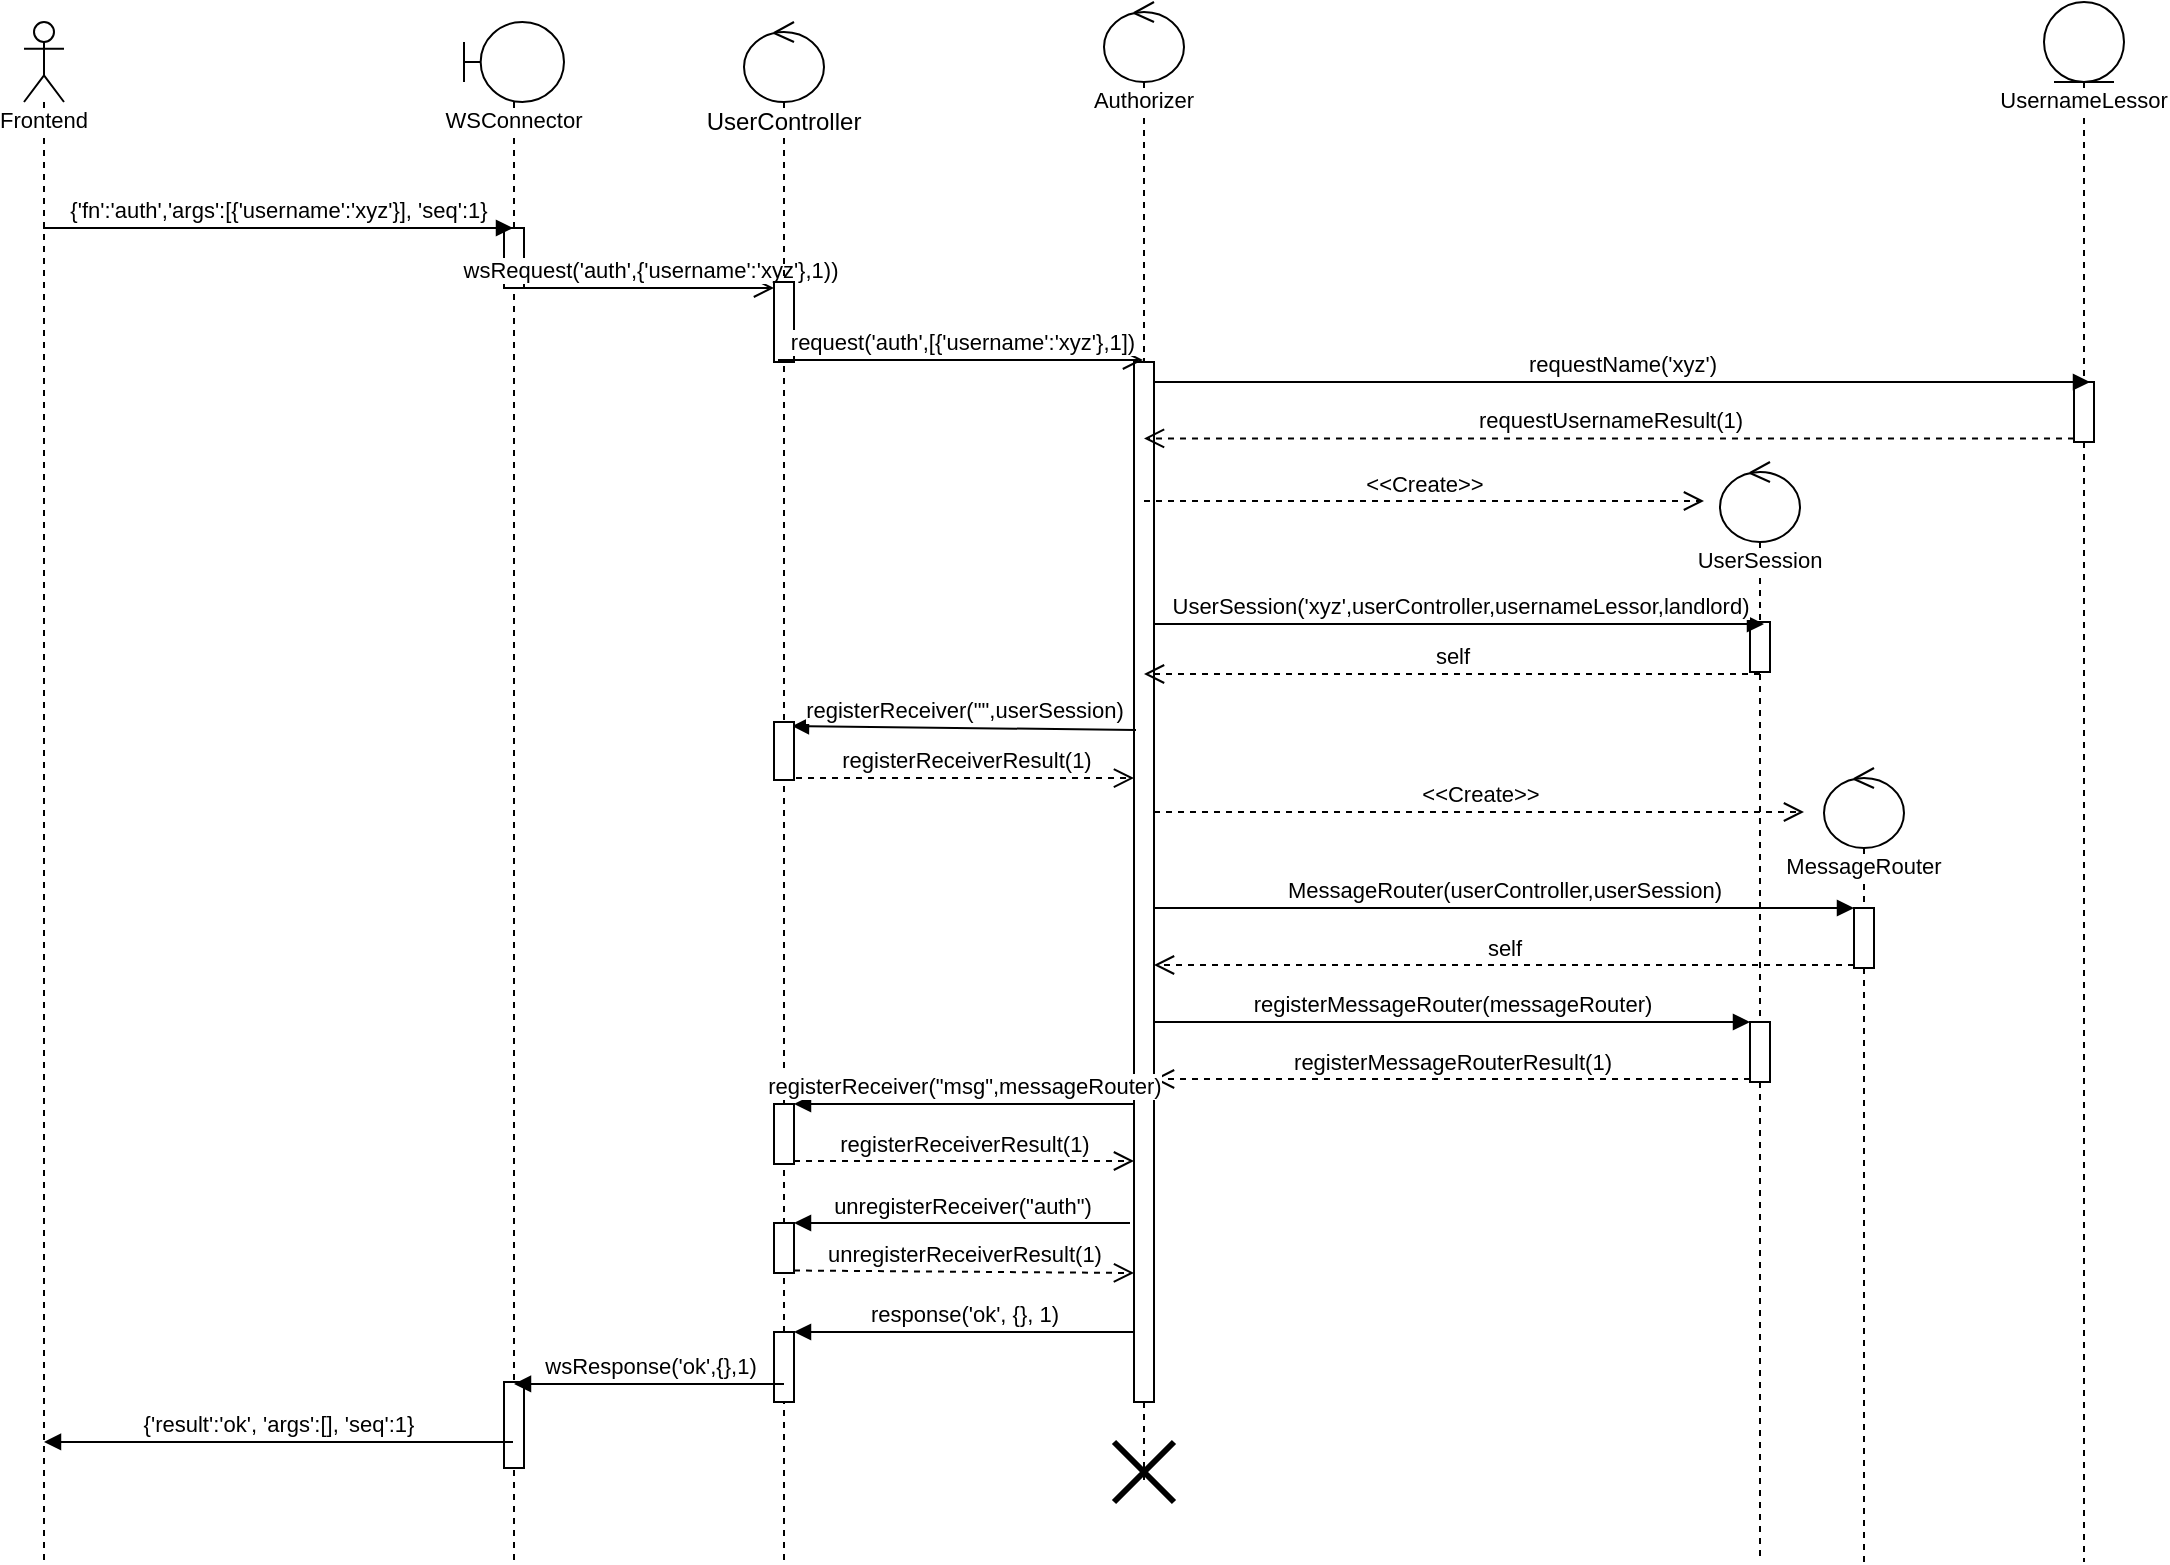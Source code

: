 <mxfile version="10.4.1" type="device"><diagram name="Autoryzacja" id="XhaPDfrBYHihfa4UxaWb"><mxGraphModel dx="824" dy="506" grid="1" gridSize="10" guides="1" tooltips="1" connect="1" arrows="1" fold="1" page="1" pageScale="1" pageWidth="1169" pageHeight="827" background="#ffffff" math="0" shadow="0"><root><mxCell id="m_CT2JEggLJZu6ZRx5KT-0"/><mxCell id="m_CT2JEggLJZu6ZRx5KT-1" parent="m_CT2JEggLJZu6ZRx5KT-0"/><mxCell id="m_CT2JEggLJZu6ZRx5KT-62" value="Authorizer" style="shape=umlLifeline;participant=umlControl;perimeter=lifelinePerimeter;whiteSpace=wrap;html=1;container=1;collapsible=0;recursiveResize=0;verticalAlign=top;spacingTop=36;labelBackgroundColor=#ffffff;outlineConnect=0;fontSize=11;" parent="m_CT2JEggLJZu6ZRx5KT-1" vertex="1"><mxGeometry x="580" y="30" width="40" height="740" as="geometry"/></mxCell><mxCell id="m_CT2JEggLJZu6ZRx5KT-66" value="" style="html=1;points=[];perimeter=orthogonalPerimeter;fontSize=11;" parent="m_CT2JEggLJZu6ZRx5KT-62" vertex="1"><mxGeometry x="15" y="180" width="10" height="520" as="geometry"/></mxCell><mxCell id="m_CT2JEggLJZu6ZRx5KT-26" value="Frontend" style="shape=umlLifeline;participant=umlActor;perimeter=lifelinePerimeter;whiteSpace=wrap;html=1;container=1;collapsible=0;recursiveResize=0;verticalAlign=top;spacingTop=36;labelBackgroundColor=#ffffff;outlineConnect=0;fontSize=11;" parent="m_CT2JEggLJZu6ZRx5KT-1" vertex="1"><mxGeometry x="40" y="40" width="20" height="770" as="geometry"/></mxCell><mxCell id="m_CT2JEggLJZu6ZRx5KT-61" value="WSConnector" style="shape=umlLifeline;participant=umlBoundary;perimeter=lifelinePerimeter;whiteSpace=wrap;html=1;container=1;collapsible=0;recursiveResize=0;verticalAlign=top;spacingTop=36;labelBackgroundColor=#ffffff;outlineConnect=0;fontSize=11;" parent="m_CT2JEggLJZu6ZRx5KT-1" vertex="1"><mxGeometry x="260" y="40" width="50" height="770" as="geometry"/></mxCell><mxCell id="m_CT2JEggLJZu6ZRx5KT-64" value="" style="html=1;points=[];perimeter=orthogonalPerimeter;fontSize=11;" parent="m_CT2JEggLJZu6ZRx5KT-61" vertex="1"><mxGeometry x="20" y="103" width="10" height="30" as="geometry"/></mxCell><mxCell id="EPJFWZXJIQnVE5_rftsP-7" value="" style="html=1;points=[];perimeter=orthogonalPerimeter;fontSize=11;" parent="m_CT2JEggLJZu6ZRx5KT-61" vertex="1"><mxGeometry x="20" y="680" width="10" height="43" as="geometry"/></mxCell><mxCell id="m_CT2JEggLJZu6ZRx5KT-63" value="UsernameLessor" style="shape=umlLifeline;participant=umlEntity;perimeter=lifelinePerimeter;whiteSpace=wrap;html=1;container=1;collapsible=0;recursiveResize=0;verticalAlign=top;spacingTop=36;labelBackgroundColor=#ffffff;outlineConnect=0;fontSize=11;" parent="m_CT2JEggLJZu6ZRx5KT-1" vertex="1"><mxGeometry x="1050" y="30" width="40" height="780" as="geometry"/></mxCell><mxCell id="m_CT2JEggLJZu6ZRx5KT-67" value="" style="html=1;points=[];perimeter=orthogonalPerimeter;fontSize=11;" parent="m_CT2JEggLJZu6ZRx5KT-63" vertex="1"><mxGeometry x="15" y="190" width="10" height="30" as="geometry"/></mxCell><mxCell id="m_CT2JEggLJZu6ZRx5KT-31" value="{'fn':'auth','args':[{'username':'xyz'}], 'seq':1}" style="html=1;verticalAlign=bottom;endArrow=block;strokeWidth=1;fontSize=11;fillColor=#d5e8d4;strokeColor=#000000;endFill=1;" parent="m_CT2JEggLJZu6ZRx5KT-1" edge="1"><mxGeometry relative="1" as="geometry"><mxPoint x="49.5" y="143" as="sourcePoint"/><mxPoint x="284.5" y="143" as="targetPoint"/><Array as="points"><mxPoint x="140" y="143"/></Array></mxGeometry></mxCell><mxCell id="m_CT2JEggLJZu6ZRx5KT-65" value="wsRequest('auth',{'username':'xyz'},1))" style="html=1;verticalAlign=bottom;endArrow=open;endSize=8;strokeColor=#000000;strokeWidth=1;fontSize=11;" parent="m_CT2JEggLJZu6ZRx5KT-1" source="m_CT2JEggLJZu6ZRx5KT-64" target="SeFjvOKNO9YDKLV_G0UY-1" edge="1"><mxGeometry relative="1" as="geometry"><mxPoint x="390" y="263" as="sourcePoint"/><mxPoint x="420" y="173" as="targetPoint"/><Array as="points"><mxPoint x="410" y="173"/></Array></mxGeometry></mxCell><mxCell id="m_CT2JEggLJZu6ZRx5KT-68" value="requestName('xyz')" style="html=1;verticalAlign=bottom;endArrow=block;strokeColor=#000000;strokeWidth=1;fontSize=11;entryX=0.8;entryY=0;entryDx=0;entryDy=0;entryPerimeter=0;" parent="m_CT2JEggLJZu6ZRx5KT-1" source="m_CT2JEggLJZu6ZRx5KT-66" target="m_CT2JEggLJZu6ZRx5KT-67" edge="1"><mxGeometry relative="1" as="geometry"><mxPoint x="610" y="225" as="sourcePoint"/><mxPoint x="634.5" y="224.5" as="targetPoint"/><Array as="points"/></mxGeometry></mxCell><mxCell id="m_CT2JEggLJZu6ZRx5KT-69" value="requestUsernameResult(1)" style="html=1;verticalAlign=bottom;endArrow=open;dashed=1;endSize=8;strokeColor=#000000;strokeWidth=1;fontSize=11;exitX=0;exitY=0.94;exitDx=0;exitDy=0;exitPerimeter=0;" parent="m_CT2JEggLJZu6ZRx5KT-1" source="m_CT2JEggLJZu6ZRx5KT-67" target="m_CT2JEggLJZu6ZRx5KT-62" edge="1"><mxGeometry relative="1" as="geometry"><mxPoint x="520" y="260" as="targetPoint"/><mxPoint x="692" y="262.5" as="sourcePoint"/><Array as="points"/></mxGeometry></mxCell><mxCell id="m_CT2JEggLJZu6ZRx5KT-80" value="UserSession" style="shape=umlLifeline;participant=umlControl;perimeter=lifelinePerimeter;whiteSpace=wrap;html=1;container=1;collapsible=0;recursiveResize=0;verticalAlign=top;spacingTop=36;labelBackgroundColor=#ffffff;outlineConnect=0;fontSize=11;" parent="m_CT2JEggLJZu6ZRx5KT-1" vertex="1"><mxGeometry x="888" y="260" width="40" height="550" as="geometry"/></mxCell><mxCell id="gHumtstTB4SSoyx7fk88-5" value="" style="html=1;points=[];perimeter=orthogonalPerimeter;" parent="m_CT2JEggLJZu6ZRx5KT-80" vertex="1"><mxGeometry x="15" y="80" width="10" height="25" as="geometry"/></mxCell><mxCell id="gHumtstTB4SSoyx7fk88-22" value="" style="html=1;points=[];perimeter=orthogonalPerimeter;" parent="m_CT2JEggLJZu6ZRx5KT-80" vertex="1"><mxGeometry x="15" y="280" width="10" height="30" as="geometry"/></mxCell><mxCell id="m_CT2JEggLJZu6ZRx5KT-81" value="&amp;lt;&amp;lt;Create&amp;gt;&amp;gt;" style="html=1;verticalAlign=bottom;endArrow=open;dashed=1;endSize=8;strokeColor=#000000;strokeWidth=1;fontSize=11;" parent="m_CT2JEggLJZu6ZRx5KT-1" edge="1"><mxGeometry relative="1" as="geometry"><mxPoint x="600" y="279.5" as="sourcePoint"/><mxPoint x="880" y="279.5" as="targetPoint"/></mxGeometry></mxCell><mxCell id="EPJFWZXJIQnVE5_rftsP-1" value="UserSession('xyz',userController,usernameLessor,landlord)" style="html=1;verticalAlign=bottom;endArrow=block;strokeColor=#000000;strokeWidth=1;fontSize=11;entryX=0.7;entryY=0.04;entryDx=0;entryDy=0;entryPerimeter=0;" parent="m_CT2JEggLJZu6ZRx5KT-1" source="m_CT2JEggLJZu6ZRx5KT-66" target="gHumtstTB4SSoyx7fk88-5" edge="1"><mxGeometry relative="1" as="geometry"><mxPoint x="600" y="376" as="sourcePoint"/></mxGeometry></mxCell><mxCell id="EPJFWZXJIQnVE5_rftsP-2" value="self" style="html=1;verticalAlign=bottom;endArrow=open;dashed=1;endSize=8;strokeColor=#000000;strokeWidth=1;fontSize=11;" parent="m_CT2JEggLJZu6ZRx5KT-1" edge="1"><mxGeometry relative="1" as="geometry"><mxPoint x="600" y="366" as="targetPoint"/><mxPoint x="908" y="366" as="sourcePoint"/></mxGeometry></mxCell><mxCell id="EPJFWZXJIQnVE5_rftsP-5" value="registerReceiver(&quot;&quot;,userSession)" style="html=1;verticalAlign=bottom;endArrow=block;strokeColor=#000000;strokeWidth=1;fontSize=11;entryX=1;entryY=0.069;entryDx=0;entryDy=0;entryPerimeter=0;exitX=0.2;exitY=0.391;exitDx=0;exitDy=0;exitPerimeter=0;" parent="m_CT2JEggLJZu6ZRx5KT-1" edge="1"><mxGeometry relative="1" as="geometry"><mxPoint x="596" y="394" as="sourcePoint"/><mxPoint x="424" y="392" as="targetPoint"/></mxGeometry></mxCell><mxCell id="EPJFWZXJIQnVE5_rftsP-6" value="registerReceiverResult(1)" style="html=1;verticalAlign=bottom;endArrow=open;dashed=1;endSize=8;strokeColor=#000000;strokeWidth=1;fontSize=11;exitX=1.1;exitY=0.966;exitDx=0;exitDy=0;exitPerimeter=0;" parent="m_CT2JEggLJZu6ZRx5KT-1" source="EPJFWZXJIQnVE5_rftsP-4" target="m_CT2JEggLJZu6ZRx5KT-66" edge="1"><mxGeometry relative="1" as="geometry"><mxPoint x="580" y="500" as="targetPoint"/><mxPoint x="460" y="470" as="sourcePoint"/></mxGeometry></mxCell><mxCell id="EPJFWZXJIQnVE5_rftsP-11" value="{'result':'ok', 'args':[], 'seq':1}" style="html=1;verticalAlign=bottom;endArrow=block;entryX=0.5;entryY=0.922;strokeColor=#000000;strokeWidth=1;fontSize=11;entryDx=0;entryDy=0;entryPerimeter=0;" parent="m_CT2JEggLJZu6ZRx5KT-1" target="m_CT2JEggLJZu6ZRx5KT-26" edge="1"><mxGeometry relative="1" as="geometry"><mxPoint x="284.5" y="750" as="sourcePoint"/><mxPoint x="55" y="750" as="targetPoint"/></mxGeometry></mxCell><mxCell id="SeFjvOKNO9YDKLV_G0UY-0" value="UserController" style="shape=umlLifeline;participant=umlControl;perimeter=lifelinePerimeter;whiteSpace=wrap;html=1;container=1;collapsible=0;recursiveResize=0;verticalAlign=top;spacingTop=36;labelBackgroundColor=#ffffff;outlineConnect=0;" parent="m_CT2JEggLJZu6ZRx5KT-1" vertex="1"><mxGeometry x="400" y="40" width="40" height="770" as="geometry"/></mxCell><mxCell id="SeFjvOKNO9YDKLV_G0UY-1" value="" style="html=1;points=[];perimeter=orthogonalPerimeter;" parent="SeFjvOKNO9YDKLV_G0UY-0" vertex="1"><mxGeometry x="15" y="130" width="10" height="40" as="geometry"/></mxCell><mxCell id="EPJFWZXJIQnVE5_rftsP-4" value="" style="html=1;points=[];perimeter=orthogonalPerimeter;fontSize=11;" parent="SeFjvOKNO9YDKLV_G0UY-0" vertex="1"><mxGeometry x="15" y="350" width="10" height="29" as="geometry"/></mxCell><mxCell id="gHumtstTB4SSoyx7fk88-30" value="" style="html=1;points=[];perimeter=orthogonalPerimeter;" parent="SeFjvOKNO9YDKLV_G0UY-0" vertex="1"><mxGeometry x="15" y="541" width="10" height="30" as="geometry"/></mxCell><mxCell id="gHumtstTB4SSoyx7fk88-25" value="" style="html=1;points=[];perimeter=orthogonalPerimeter;" parent="SeFjvOKNO9YDKLV_G0UY-0" vertex="1"><mxGeometry x="15" y="600.5" width="10" height="25" as="geometry"/></mxCell><mxCell id="gHumtstTB4SSoyx7fk88-26" value="unregisterReceiver(&quot;auth&quot;)" style="html=1;verticalAlign=bottom;endArrow=block;entryX=1;entryY=0;strokeWidth=1;" parent="SeFjvOKNO9YDKLV_G0UY-0" target="gHumtstTB4SSoyx7fk88-25" edge="1"><mxGeometry relative="1" as="geometry"><mxPoint x="193" y="600.5" as="sourcePoint"/></mxGeometry></mxCell><mxCell id="gHumtstTB4SSoyx7fk88-27" value="unregisterReceiverResult(1)" style="html=1;verticalAlign=bottom;endArrow=open;dashed=1;endSize=8;exitX=1;exitY=0.95;strokeWidth=1;entryX=0.2;entryY=0.921;entryDx=0;entryDy=0;entryPerimeter=0;" parent="SeFjvOKNO9YDKLV_G0UY-0" source="gHumtstTB4SSoyx7fk88-25" edge="1"><mxGeometry relative="1" as="geometry"><mxPoint x="195" y="625.5" as="targetPoint"/></mxGeometry></mxCell><mxCell id="gHumtstTB4SSoyx7fk88-33" value="" style="html=1;points=[];perimeter=orthogonalPerimeter;" parent="SeFjvOKNO9YDKLV_G0UY-0" vertex="1"><mxGeometry x="15" y="655" width="10" height="35" as="geometry"/></mxCell><mxCell id="SeFjvOKNO9YDKLV_G0UY-3" value="request('auth',[{'username':'xyz'},1])" style="html=1;verticalAlign=bottom;endArrow=open;endSize=8;strokeColor=#000000;strokeWidth=1;fontSize=11;" parent="m_CT2JEggLJZu6ZRx5KT-1" target="m_CT2JEggLJZu6ZRx5KT-62" edge="1"><mxGeometry relative="1" as="geometry"><mxPoint x="417" y="209" as="sourcePoint"/><mxPoint x="520" y="213" as="targetPoint"/></mxGeometry></mxCell><mxCell id="gHumtstTB4SSoyx7fk88-1" value="MessageRouter" style="shape=umlLifeline;participant=umlControl;perimeter=lifelinePerimeter;whiteSpace=wrap;html=1;container=1;collapsible=0;recursiveResize=0;verticalAlign=top;spacingTop=36;labelBackgroundColor=#ffffff;outlineConnect=0;fontSize=11;" parent="m_CT2JEggLJZu6ZRx5KT-1" vertex="1"><mxGeometry x="940" y="413" width="40" height="397" as="geometry"/></mxCell><mxCell id="gHumtstTB4SSoyx7fk88-19" value="" style="html=1;points=[];perimeter=orthogonalPerimeter;" parent="gHumtstTB4SSoyx7fk88-1" vertex="1"><mxGeometry x="15" y="70" width="10" height="30" as="geometry"/></mxCell><mxCell id="gHumtstTB4SSoyx7fk88-9" value="&amp;lt;&amp;lt;Create&amp;gt;&amp;gt;" style="html=1;verticalAlign=bottom;endArrow=open;dashed=1;endSize=8;strokeColor=#000000;strokeWidth=1;fontSize=11;" parent="m_CT2JEggLJZu6ZRx5KT-1" source="m_CT2JEggLJZu6ZRx5KT-66" edge="1"><mxGeometry relative="1" as="geometry"><mxPoint x="930" y="435" as="targetPoint"/><mxPoint x="910" y="513" as="sourcePoint"/></mxGeometry></mxCell><mxCell id="EPJFWZXJIQnVE5_rftsP-14" value="" style="shape=umlDestroy;whiteSpace=wrap;html=1;strokeWidth=3;fontSize=11;" parent="m_CT2JEggLJZu6ZRx5KT-1" vertex="1"><mxGeometry x="585" y="750" width="30" height="30" as="geometry"/></mxCell><mxCell id="gHumtstTB4SSoyx7fk88-20" value="MessageRouter(userController,userSession)" style="html=1;verticalAlign=bottom;endArrow=block;entryX=0;entryY=0;strokeWidth=1;" parent="m_CT2JEggLJZu6ZRx5KT-1" source="m_CT2JEggLJZu6ZRx5KT-66" target="gHumtstTB4SSoyx7fk88-19" edge="1"><mxGeometry relative="1" as="geometry"><mxPoint x="885" y="503" as="sourcePoint"/></mxGeometry></mxCell><mxCell id="gHumtstTB4SSoyx7fk88-21" value="self" style="html=1;verticalAlign=bottom;endArrow=open;dashed=1;endSize=8;exitX=0;exitY=0.95;strokeWidth=1;" parent="m_CT2JEggLJZu6ZRx5KT-1" source="gHumtstTB4SSoyx7fk88-19" target="m_CT2JEggLJZu6ZRx5KT-66" edge="1"><mxGeometry relative="1" as="geometry"><mxPoint x="885" y="579" as="targetPoint"/></mxGeometry></mxCell><mxCell id="gHumtstTB4SSoyx7fk88-23" value="registerMessageRouter(messageRouter)" style="html=1;verticalAlign=bottom;endArrow=block;entryX=0;entryY=0;strokeWidth=1;" parent="m_CT2JEggLJZu6ZRx5KT-1" source="m_CT2JEggLJZu6ZRx5KT-66" target="gHumtstTB4SSoyx7fk88-22" edge="1"><mxGeometry relative="1" as="geometry"><mxPoint x="833" y="540" as="sourcePoint"/></mxGeometry></mxCell><mxCell id="gHumtstTB4SSoyx7fk88-24" value="registerMessageRouterResult(1)" style="html=1;verticalAlign=bottom;endArrow=open;dashed=1;endSize=8;exitX=0;exitY=0.95;strokeWidth=1;" parent="m_CT2JEggLJZu6ZRx5KT-1" source="gHumtstTB4SSoyx7fk88-22" target="m_CT2JEggLJZu6ZRx5KT-66" edge="1"><mxGeometry relative="1" as="geometry"><mxPoint x="760" y="590" as="targetPoint"/></mxGeometry></mxCell><mxCell id="gHumtstTB4SSoyx7fk88-31" value="registerReceiver(&quot;msg&quot;,messageRouter)" style="html=1;verticalAlign=bottom;endArrow=block;entryX=1;entryY=0;strokeWidth=1;" parent="m_CT2JEggLJZu6ZRx5KT-1" source="m_CT2JEggLJZu6ZRx5KT-66" target="gHumtstTB4SSoyx7fk88-30" edge="1"><mxGeometry relative="1" as="geometry"><mxPoint x="485" y="600" as="sourcePoint"/></mxGeometry></mxCell><mxCell id="gHumtstTB4SSoyx7fk88-32" value="registerReceiverResult(1)" style="html=1;verticalAlign=bottom;endArrow=open;dashed=1;endSize=8;exitX=1;exitY=0.95;strokeWidth=1;" parent="m_CT2JEggLJZu6ZRx5KT-1" source="gHumtstTB4SSoyx7fk88-30" target="m_CT2JEggLJZu6ZRx5KT-66" edge="1"><mxGeometry relative="1" as="geometry"><mxPoint x="485" y="657" as="targetPoint"/></mxGeometry></mxCell><mxCell id="gHumtstTB4SSoyx7fk88-34" value="response('ok', {}, 1)" style="html=1;verticalAlign=bottom;endArrow=block;entryX=1;entryY=0;strokeWidth=1;" parent="m_CT2JEggLJZu6ZRx5KT-1" source="m_CT2JEggLJZu6ZRx5KT-66" target="gHumtstTB4SSoyx7fk88-33" edge="1"><mxGeometry relative="1" as="geometry"><mxPoint x="485" y="695" as="sourcePoint"/></mxGeometry></mxCell><mxCell id="gHumtstTB4SSoyx7fk88-37" value="wsResponse('ok',{},1)" style="html=1;verticalAlign=bottom;endArrow=block;strokeWidth=1;entryX=0.5;entryY=0.023;entryDx=0;entryDy=0;entryPerimeter=0;" parent="m_CT2JEggLJZu6ZRx5KT-1" target="EPJFWZXJIQnVE5_rftsP-7" edge="1"><mxGeometry relative="1" as="geometry"><mxPoint x="420" y="721" as="sourcePoint"/><mxPoint x="330" y="743" as="targetPoint"/></mxGeometry></mxCell></root></mxGraphModel></diagram><diagram name="Połączenie" id="XgUgkoo6gx-us2iZUQ5-"><mxGraphModel dx="824" dy="506" grid="1" gridSize="10" guides="1" tooltips="1" connect="1" arrows="1" fold="1" page="1" pageScale="1" pageWidth="827" pageHeight="1169" background="#ffffff" math="0" shadow="0"><root><mxCell id="vGlzt7Qtu5x4oSpB_ra5-0"/><mxCell id="vGlzt7Qtu5x4oSpB_ra5-1" parent="vGlzt7Qtu5x4oSpB_ra5-0"/><mxCell id="Hwu4ZRaJGivW3uIdD9p7-1" value="WSListener" style="shape=umlLifeline;participant=umlBoundary;perimeter=lifelinePerimeter;whiteSpace=wrap;html=1;container=1;collapsible=0;recursiveResize=0;verticalAlign=top;spacingTop=36;labelBackgroundColor=#ffffff;outlineConnect=0;fontSize=11;" parent="vGlzt7Qtu5x4oSpB_ra5-1" vertex="1"><mxGeometry x="130" width="50" height="670" as="geometry"/></mxCell><mxCell id="vGlzt7Qtu5x4oSpB_ra5-27" value="" style="html=1;points=[];perimeter=orthogonalPerimeter;fontSize=11;" parent="Hwu4ZRaJGivW3uIdD9p7-1" vertex="1"><mxGeometry x="20" y="80" width="10" height="50" as="geometry"/></mxCell><mxCell id="vGlzt7Qtu5x4oSpB_ra5-26" value="Frontend" style="shape=umlLifeline;participant=umlActor;perimeter=lifelinePerimeter;whiteSpace=wrap;html=1;container=1;collapsible=0;recursiveResize=0;verticalAlign=top;spacingTop=36;labelBackgroundColor=#ffffff;outlineConnect=0;fontSize=11;" parent="vGlzt7Qtu5x4oSpB_ra5-1" vertex="1"><mxGeometry x="40" width="20" height="670" as="geometry"/></mxCell><mxCell id="vGlzt7Qtu5x4oSpB_ra5-30" value="&amp;lt;&amp;lt;Callback&amp;gt;&amp;gt;&lt;br&gt;HTTP 101" style="html=1;verticalAlign=bottom;endArrow=blockThin;endSize=8;strokeWidth=1;fontSize=11;fillColor=#dae8fc;strokeColor=#0E1319;endFill=1;" parent="vGlzt7Qtu5x4oSpB_ra5-1" edge="1"><mxGeometry relative="1" as="geometry"><mxPoint x="400" y="571" as="sourcePoint"/><mxPoint x="49.5" y="571" as="targetPoint"/><Array as="points"><mxPoint x="160" y="571"/></Array></mxGeometry></mxCell><mxCell id="Hwu4ZRaJGivW3uIdD9p7-2" value="WSInitializer" style="shape=umlLifeline;participant=umlControl;perimeter=lifelinePerimeter;whiteSpace=wrap;html=1;container=1;collapsible=0;recursiveResize=0;verticalAlign=top;spacingTop=36;labelBackgroundColor=#ffffff;outlineConnect=0;fontSize=11;" parent="vGlzt7Qtu5x4oSpB_ra5-1" vertex="1"><mxGeometry x="385" y="60" width="40" height="560" as="geometry"/></mxCell><mxCell id="Hwu4ZRaJGivW3uIdD9p7-7" value="" style="html=1;points=[];perimeter=orthogonalPerimeter;fontSize=11;" parent="Hwu4ZRaJGivW3uIdD9p7-2" vertex="1"><mxGeometry x="15" y="70" width="10" height="460" as="geometry"/></mxCell><mxCell id="Hwu4ZRaJGivW3uIdD9p7-36" value="" style="html=1;points=[];perimeter=orthogonalPerimeter;fontSize=11;" parent="Hwu4ZRaJGivW3uIdD9p7-2" vertex="1"><mxGeometry x="20" y="480" width="10" height="20" as="geometry"/></mxCell><mxCell id="Hwu4ZRaJGivW3uIdD9p7-37" value="sendProtocolUpgradeResponse()" style="edgeStyle=orthogonalEdgeStyle;html=1;align=left;spacingLeft=2;endArrow=block;rounded=0;entryX=1;entryY=0;strokeWidth=1;fontSize=11;" parent="Hwu4ZRaJGivW3uIdD9p7-2" target="Hwu4ZRaJGivW3uIdD9p7-36" edge="1"><mxGeometry relative="1" as="geometry"><mxPoint x="20" y="460" as="sourcePoint"/><Array as="points"><mxPoint x="45" y="460"/></Array></mxGeometry></mxCell><mxCell id="Hwu4ZRaJGivW3uIdD9p7-35" value="" style="shape=umlDestroy;whiteSpace=wrap;html=1;strokeWidth=3;fontSize=11;" parent="Hwu4ZRaJGivW3uIdD9p7-2" vertex="1"><mxGeometry x="5" y="545" width="30" height="30" as="geometry"/></mxCell><mxCell id="Hwu4ZRaJGivW3uIdD9p7-3" value="HTTP 100" style="html=1;verticalAlign=bottom;endArrow=block;strokeWidth=1;fontSize=11;entryX=0.8;entryY=0;entryDx=0;entryDy=0;entryPerimeter=0;" parent="vGlzt7Qtu5x4oSpB_ra5-1" source="vGlzt7Qtu5x4oSpB_ra5-26" target="vGlzt7Qtu5x4oSpB_ra5-27" edge="1"><mxGeometry width="80" relative="1" as="geometry"><mxPoint x="60" y="150" as="sourcePoint"/><mxPoint x="150" y="120" as="targetPoint"/></mxGeometry></mxCell><mxCell id="Hwu4ZRaJGivW3uIdD9p7-5" value="WSInitializer(wsSocket, usernameLessor, landlord)" style="html=1;verticalAlign=bottom;endArrow=open;endSize=8;strokeWidth=1;fontSize=11;entryX=0.7;entryY=0.002;entryDx=0;entryDy=0;entryPerimeter=0;" parent="vGlzt7Qtu5x4oSpB_ra5-1" source="vGlzt7Qtu5x4oSpB_ra5-27" target="Hwu4ZRaJGivW3uIdD9p7-7" edge="1"><mxGeometry relative="1" as="geometry"><mxPoint x="160" y="210" as="sourcePoint"/><mxPoint x="320" y="140" as="targetPoint"/><Array as="points"><mxPoint x="260" y="131"/></Array></mxGeometry></mxCell><mxCell id="Hwu4ZRaJGivW3uIdD9p7-10" value="WSConnector" style="shape=umlLifeline;participant=umlBoundary;perimeter=lifelinePerimeter;whiteSpace=wrap;html=1;container=1;collapsible=0;recursiveResize=0;verticalAlign=top;spacingTop=36;labelBackgroundColor=#ffffff;outlineConnect=0;fontSize=11;" parent="vGlzt7Qtu5x4oSpB_ra5-1" vertex="1"><mxGeometry x="725" y="290" width="50" height="380" as="geometry"/></mxCell><mxCell id="Hwu4ZRaJGivW3uIdD9p7-23" value="" style="html=1;points=[];perimeter=orthogonalPerimeter;fontSize=11;" parent="Hwu4ZRaJGivW3uIdD9p7-10" vertex="1"><mxGeometry x="20" y="73" width="10" height="30" as="geometry"/></mxCell><mxCell id="Hwu4ZRaJGivW3uIdD9p7-12" value="&amp;lt;&amp;lt;Create&amp;gt;&amp;gt;" style="html=1;verticalAlign=bottom;endArrow=open;dashed=1;endSize=8;strokeWidth=1;fontSize=11;entryX=0.013;entryY=0.047;entryDx=0;entryDy=0;entryPerimeter=0;" parent="vGlzt7Qtu5x4oSpB_ra5-1" source="vGlzt7Qtu5x4oSpB_ra5-27" target="Hwu4ZRaJGivW3uIdD9p7-2" edge="1"><mxGeometry relative="1" as="geometry"><mxPoint x="450" y="80" as="sourcePoint"/><mxPoint x="240" y="140" as="targetPoint"/><Array as="points"/></mxGeometry></mxCell><mxCell id="Hwu4ZRaJGivW3uIdD9p7-13" value="&amp;lt;&amp;lt;Create&amp;gt;&amp;gt;" style="html=1;verticalAlign=bottom;endArrow=open;dashed=1;endSize=8;strokeWidth=1;fontSize=11;" parent="vGlzt7Qtu5x4oSpB_ra5-1" edge="1"><mxGeometry relative="1" as="geometry"><mxPoint x="410" y="233" as="sourcePoint"/><mxPoint x="670" y="233" as="targetPoint"/><Array as="points"/></mxGeometry></mxCell><mxCell id="Hwu4ZRaJGivW3uIdD9p7-16" value="&amp;lt;&amp;lt;Create&amp;gt;&amp;gt;" style="html=1;verticalAlign=bottom;endArrow=open;dashed=1;endSize=8;strokeWidth=1;fontSize=11;exitX=0.1;exitY=0.34;exitDx=0;exitDy=0;exitPerimeter=0;" parent="vGlzt7Qtu5x4oSpB_ra5-1" edge="1"><mxGeometry relative="1" as="geometry"><mxPoint x="401" y="322" as="sourcePoint"/><mxPoint x="720" y="322" as="targetPoint"/><Array as="points"><mxPoint x="440" y="322"/></Array></mxGeometry></mxCell><mxCell id="Hwu4ZRaJGivW3uIdD9p7-19" value="self" style="html=1;verticalAlign=bottom;endArrow=open;dashed=1;endSize=8;exitX=0;exitY=0.95;strokeWidth=1;fontSize=11;" parent="vGlzt7Qtu5x4oSpB_ra5-1" source="Hwu4ZRaJGivW3uIdD9p7-17" edge="1"><mxGeometry relative="1" as="geometry"><mxPoint x="404.5" y="292" as="targetPoint"/></mxGeometry></mxCell><mxCell id="Hwu4ZRaJGivW3uIdD9p7-18" value="Authorizer(userController, usernameLessor, landlord)" style="html=1;verticalAlign=bottom;endArrow=block;entryX=0;entryY=0;strokeWidth=1;fontSize=11;exitX=1;exitY=0.25;exitDx=0;exitDy=0;exitPerimeter=0;" parent="vGlzt7Qtu5x4oSpB_ra5-1" target="Hwu4ZRaJGivW3uIdD9p7-17" edge="1"><mxGeometry relative="1" as="geometry"><mxPoint x="410" y="268" as="sourcePoint"/></mxGeometry></mxCell><mxCell id="Hwu4ZRaJGivW3uIdD9p7-24" value="WSConnector(userController, wsSocket)" style="html=1;verticalAlign=bottom;endArrow=block;entryX=0;entryY=0;strokeWidth=1;fontSize=11;" parent="vGlzt7Qtu5x4oSpB_ra5-1" target="Hwu4ZRaJGivW3uIdD9p7-23" edge="1"><mxGeometry relative="1" as="geometry"><mxPoint x="404.5" y="363" as="sourcePoint"/></mxGeometry></mxCell><mxCell id="Hwu4ZRaJGivW3uIdD9p7-25" value="self" style="html=1;verticalAlign=bottom;endArrow=open;dashed=1;endSize=8;exitX=0;exitY=0.95;strokeWidth=1;fontSize=11;" parent="vGlzt7Qtu5x4oSpB_ra5-1" source="Hwu4ZRaJGivW3uIdD9p7-23" edge="1"><mxGeometry relative="1" as="geometry"><mxPoint x="404.5" y="392" as="targetPoint"/></mxGeometry></mxCell><mxCell id="Hwu4ZRaJGivW3uIdD9p7-31" value="registerConnectorResult(1)" style="html=1;verticalAlign=bottom;endArrow=open;dashed=1;endSize=8;exitX=0;exitY=0.95;strokeWidth=1;fontSize=11;" parent="vGlzt7Qtu5x4oSpB_ra5-1" source="Hwu4ZRaJGivW3uIdD9p7-29" edge="1"><mxGeometry relative="1" as="geometry"><mxPoint x="405" y="449" as="targetPoint"/></mxGeometry></mxCell><mxCell id="XFTAt_RmF_A-T5OAtb4v-0" value="UserController" style="shape=umlLifeline;participant=umlControl;perimeter=lifelinePerimeter;whiteSpace=wrap;html=1;container=1;collapsible=0;recursiveResize=0;verticalAlign=top;spacingTop=36;labelBackgroundColor=#ffffff;outlineConnect=0;" parent="vGlzt7Qtu5x4oSpB_ra5-1" vertex="1"><mxGeometry x="775" y="120" width="40" height="550" as="geometry"/></mxCell><mxCell id="Hwu4ZRaJGivW3uIdD9p7-29" value="" style="html=1;points=[];perimeter=orthogonalPerimeter;fontSize=11;" parent="XFTAt_RmF_A-T5OAtb4v-0" vertex="1"><mxGeometry x="15" y="300" width="10" height="30" as="geometry"/></mxCell><mxCell id="ycuBN66hywlse4fXkGvT-4" value="" style="html=1;points=[];perimeter=orthogonalPerimeter;" parent="XFTAt_RmF_A-T5OAtb4v-0" vertex="1"><mxGeometry x="15" y="60" width="10" height="20" as="geometry"/></mxCell><mxCell id="ycuBN66hywlse4fXkGvT-9" value="" style="html=1;points=[];perimeter=orthogonalPerimeter;fontSize=11;" parent="XFTAt_RmF_A-T5OAtb4v-0" vertex="1"><mxGeometry x="15" y="355" width="10" height="30" as="geometry"/></mxCell><mxCell id="XFTAt_RmF_A-T5OAtb4v-1" value="&amp;lt;&amp;lt;Create&amp;gt;&amp;gt;" style="html=1;verticalAlign=bottom;endArrow=open;dashed=1;endSize=8;strokeWidth=1;" parent="vGlzt7Qtu5x4oSpB_ra5-1" edge="1"><mxGeometry relative="1" as="geometry"><mxPoint x="410" y="150" as="sourcePoint"/><mxPoint x="760" y="150" as="targetPoint"/><Array as="points"><mxPoint x="465" y="150"/></Array></mxGeometry></mxCell><mxCell id="Hwu4ZRaJGivW3uIdD9p7-11" value="Authorizer" style="shape=umlLifeline;participant=umlControl;perimeter=lifelinePerimeter;whiteSpace=wrap;html=1;container=1;collapsible=0;recursiveResize=0;verticalAlign=top;spacingTop=36;labelBackgroundColor=#ffffff;outlineConnect=0;fontSize=11;" parent="vGlzt7Qtu5x4oSpB_ra5-1" vertex="1"><mxGeometry x="665" y="203" width="40" height="467" as="geometry"/></mxCell><mxCell id="Hwu4ZRaJGivW3uIdD9p7-17" value="" style="html=1;points=[];perimeter=orthogonalPerimeter;fontSize=11;" parent="Hwu4ZRaJGivW3uIdD9p7-11" vertex="1"><mxGeometry x="15" y="65" width="10" height="25" as="geometry"/></mxCell><mxCell id="ycuBN66hywlse4fXkGvT-5" value="UserController()" style="html=1;verticalAlign=bottom;endArrow=block;entryX=0;entryY=0;strokeWidth=1;" parent="vGlzt7Qtu5x4oSpB_ra5-1" source="Hwu4ZRaJGivW3uIdD9p7-7" target="ycuBN66hywlse4fXkGvT-4" edge="1"><mxGeometry relative="1" as="geometry"><mxPoint x="720" y="188" as="sourcePoint"/></mxGeometry></mxCell><mxCell id="ycuBN66hywlse4fXkGvT-6" value="self" style="html=1;verticalAlign=bottom;endArrow=open;dashed=1;endSize=8;exitX=0;exitY=0.95;strokeWidth=1;" parent="vGlzt7Qtu5x4oSpB_ra5-1" source="ycuBN66hywlse4fXkGvT-4" target="Hwu4ZRaJGivW3uIdD9p7-7" edge="1"><mxGeometry relative="1" as="geometry"><mxPoint x="720" y="264" as="targetPoint"/></mxGeometry></mxCell><mxCell id="ycuBN66hywlse4fXkGvT-7" value="registerConnector(wsConnector)" style="html=1;verticalAlign=bottom;endArrow=block;strokeWidth=1;entryX=0.7;entryY=0.067;entryDx=0;entryDy=0;entryPerimeter=0;" parent="vGlzt7Qtu5x4oSpB_ra5-1" target="Hwu4ZRaJGivW3uIdD9p7-29" edge="1"><mxGeometry width="80" relative="1" as="geometry"><mxPoint x="405" y="422" as="sourcePoint"/><mxPoint x="490" y="410" as="targetPoint"/></mxGeometry></mxCell><mxCell id="ycuBN66hywlse4fXkGvT-8" value="registerReceiverResult(1)" style="html=1;verticalAlign=bottom;endArrow=open;dashed=1;endSize=8;exitX=0;exitY=0.95;strokeWidth=1;fontSize=11;" parent="vGlzt7Qtu5x4oSpB_ra5-1" source="ycuBN66hywlse4fXkGvT-9" edge="1"><mxGeometry relative="1" as="geometry"><mxPoint x="405" y="504" as="targetPoint"/></mxGeometry></mxCell><mxCell id="ycuBN66hywlse4fXkGvT-10" value="registerReceiver(&quot;auth&quot;,authorizer)" style="html=1;verticalAlign=bottom;endArrow=block;strokeWidth=1;entryX=0.7;entryY=0.067;entryDx=0;entryDy=0;entryPerimeter=0;" parent="vGlzt7Qtu5x4oSpB_ra5-1" target="ycuBN66hywlse4fXkGvT-9" edge="1"><mxGeometry width="80" relative="1" as="geometry"><mxPoint x="405" y="477" as="sourcePoint"/><mxPoint x="490" y="465" as="targetPoint"/></mxGeometry></mxCell></root></mxGraphModel></diagram><diagram name="Podpięcie do pokoju" id="LgwLk__t4W-Sw9XCDMkn"><mxGraphModel dx="824" dy="506" grid="1" gridSize="10" guides="1" tooltips="1" connect="1" arrows="1" fold="1" page="1" pageScale="1" pageWidth="1169" pageHeight="827" background="#ffffff" math="0" shadow="0"><root><mxCell id="OsmUJIJ0K0NW6UZ_jwEO-0"/><mxCell id="OsmUJIJ0K0NW6UZ_jwEO-1" parent="OsmUJIJ0K0NW6UZ_jwEO-0"/><mxCell id="OsmUJIJ0K0NW6UZ_jwEO-4" value="Frontend" style="shape=umlLifeline;participant=umlActor;perimeter=lifelinePerimeter;whiteSpace=wrap;html=1;container=1;collapsible=0;recursiveResize=0;verticalAlign=top;spacingTop=36;labelBackgroundColor=#ffffff;outlineConnect=0;fontSize=11;" parent="OsmUJIJ0K0NW6UZ_jwEO-1" vertex="1"><mxGeometry x="40" y="40" width="20" height="640" as="geometry"/></mxCell><mxCell id="uCmvLzCFsZlVseH-MmZM-12" value="{'fn':'bind_to_room','args':{'room':'b'},'seq':3}" style="html=1;verticalAlign=bottom;endArrow=open;strokeWidth=1;endFill=0;" parent="OsmUJIJ0K0NW6UZ_jwEO-4" target="OsmUJIJ0K0NW6UZ_jwEO-5" edge="1"><mxGeometry width="80" relative="1" as="geometry"><mxPoint x="10" y="300" as="sourcePoint"/><mxPoint x="90" y="300" as="targetPoint"/></mxGeometry></mxCell><mxCell id="OsmUJIJ0K0NW6UZ_jwEO-5" value="WSConnector" style="shape=umlLifeline;participant=umlBoundary;perimeter=lifelinePerimeter;whiteSpace=wrap;html=1;container=1;collapsible=0;recursiveResize=0;verticalAlign=top;spacingTop=36;labelBackgroundColor=#ffffff;outlineConnect=0;fontSize=11;" parent="OsmUJIJ0K0NW6UZ_jwEO-1" vertex="1"><mxGeometry x="260" y="40" width="50" height="640" as="geometry"/></mxCell><mxCell id="OsmUJIJ0K0NW6UZ_jwEO-6" value="" style="html=1;points=[];perimeter=orthogonalPerimeter;fontSize=11;" parent="OsmUJIJ0K0NW6UZ_jwEO-5" vertex="1"><mxGeometry x="20" y="103" width="10" height="30" as="geometry"/></mxCell><mxCell id="uCmvLzCFsZlVseH-MmZM-7" value="" style="html=1;points=[];perimeter=orthogonalPerimeter;" parent="OsmUJIJ0K0NW6UZ_jwEO-5" vertex="1"><mxGeometry x="20" y="221" width="10" height="29" as="geometry"/></mxCell><mxCell id="uCmvLzCFsZlVseH-MmZM-16" value="" style="html=1;points=[];perimeter=orthogonalPerimeter;" parent="OsmUJIJ0K0NW6UZ_jwEO-5" vertex="1"><mxGeometry x="20" y="300" width="10" height="30" as="geometry"/></mxCell><mxCell id="uCmvLzCFsZlVseH-MmZM-40" value="" style="html=1;points=[];perimeter=orthogonalPerimeter;" parent="OsmUJIJ0K0NW6UZ_jwEO-5" vertex="1"><mxGeometry x="20" y="570" width="10" height="30" as="geometry"/></mxCell><mxCell id="OsmUJIJ0K0NW6UZ_jwEO-8" value="Landlord" style="shape=umlLifeline;participant=umlEntity;perimeter=lifelinePerimeter;whiteSpace=wrap;html=1;container=1;collapsible=0;recursiveResize=0;verticalAlign=top;spacingTop=36;labelBackgroundColor=#ffffff;outlineConnect=0;fontSize=11;" parent="OsmUJIJ0K0NW6UZ_jwEO-1" vertex="1"><mxGeometry x="880" y="40" width="40" height="640" as="geometry"/></mxCell><mxCell id="uCmvLzCFsZlVseH-MmZM-3" value="" style="html=1;points=[];perimeter=orthogonalPerimeter;" parent="OsmUJIJ0K0NW6UZ_jwEO-8" vertex="1"><mxGeometry x="15" y="161" width="10" height="25" as="geometry"/></mxCell><mxCell id="uCmvLzCFsZlVseH-MmZM-23" value="" style="html=1;points=[];perimeter=orthogonalPerimeter;" parent="OsmUJIJ0K0NW6UZ_jwEO-8" vertex="1"><mxGeometry x="15" y="370" width="10" height="70" as="geometry"/></mxCell><mxCell id="OsmUJIJ0K0NW6UZ_jwEO-10" value="{'fn':'get_room_list','seq':2}" style="html=1;verticalAlign=bottom;endArrow=open;strokeWidth=1;fontSize=11;fillColor=#d5e8d4;strokeColor=#000000;endFill=0;" parent="OsmUJIJ0K0NW6UZ_jwEO-1" edge="1"><mxGeometry relative="1" as="geometry"><mxPoint x="49.5" y="143" as="sourcePoint"/><mxPoint x="284.5" y="143" as="targetPoint"/><Array as="points"><mxPoint x="140" y="143"/></Array></mxGeometry></mxCell><mxCell id="OsmUJIJ0K0NW6UZ_jwEO-11" value="wsRequest('get_room_list',[],2)" style="html=1;verticalAlign=bottom;endArrow=open;endSize=8;strokeColor=#000000;strokeWidth=1;fontSize=11;" parent="OsmUJIJ0K0NW6UZ_jwEO-1" source="OsmUJIJ0K0NW6UZ_jwEO-6" target="OsmUJIJ0K0NW6UZ_jwEO-24" edge="1"><mxGeometry relative="1" as="geometry"><mxPoint x="390" y="263" as="sourcePoint"/><mxPoint x="420" y="173" as="targetPoint"/><Array as="points"><mxPoint x="410" y="173"/></Array></mxGeometry></mxCell><mxCell id="OsmUJIJ0K0NW6UZ_jwEO-14" value="UserSession" style="shape=umlLifeline;participant=umlControl;perimeter=lifelinePerimeter;whiteSpace=wrap;html=1;container=1;collapsible=0;recursiveResize=0;verticalAlign=top;spacingTop=36;labelBackgroundColor=#ffffff;outlineConnect=0;fontSize=11;" parent="OsmUJIJ0K0NW6UZ_jwEO-1" vertex="1"><mxGeometry x="610" y="40" width="40" height="640" as="geometry"/></mxCell><mxCell id="uCmvLzCFsZlVseH-MmZM-0" value="" style="html=1;points=[];perimeter=orthogonalPerimeter;" parent="OsmUJIJ0K0NW6UZ_jwEO-14" vertex="1"><mxGeometry x="15" y="150" width="10" height="50" as="geometry"/></mxCell><mxCell id="uCmvLzCFsZlVseH-MmZM-20" value="" style="html=1;points=[];perimeter=orthogonalPerimeter;" parent="OsmUJIJ0K0NW6UZ_jwEO-14" vertex="1"><mxGeometry x="15" y="357" width="10" height="183" as="geometry"/></mxCell><mxCell id="OsmUJIJ0K0NW6UZ_jwEO-23" value="UserController" style="shape=umlLifeline;participant=umlControl;perimeter=lifelinePerimeter;whiteSpace=wrap;html=1;container=1;collapsible=0;recursiveResize=0;verticalAlign=top;spacingTop=36;labelBackgroundColor=#ffffff;outlineConnect=0;" parent="OsmUJIJ0K0NW6UZ_jwEO-1" vertex="1"><mxGeometry x="445" y="40" width="40" height="640" as="geometry"/></mxCell><mxCell id="OsmUJIJ0K0NW6UZ_jwEO-24" value="" style="html=1;points=[];perimeter=orthogonalPerimeter;" parent="OsmUJIJ0K0NW6UZ_jwEO-23" vertex="1"><mxGeometry x="15" y="130" width="10" height="20" as="geometry"/></mxCell><mxCell id="uCmvLzCFsZlVseH-MmZM-10" value="" style="html=1;points=[];perimeter=orthogonalPerimeter;" parent="OsmUJIJ0K0NW6UZ_jwEO-23" vertex="1"><mxGeometry x="15" y="199" width="10" height="22" as="geometry"/></mxCell><mxCell id="uCmvLzCFsZlVseH-MmZM-17" value="" style="html=1;points=[];perimeter=orthogonalPerimeter;" parent="OsmUJIJ0K0NW6UZ_jwEO-23" vertex="1"><mxGeometry x="15" y="330" width="10" height="30" as="geometry"/></mxCell><mxCell id="uCmvLzCFsZlVseH-MmZM-37" value="" style="html=1;points=[];perimeter=orthogonalPerimeter;" parent="OsmUJIJ0K0NW6UZ_jwEO-23" vertex="1"><mxGeometry x="15" y="540" width="10" height="30" as="geometry"/></mxCell><mxCell id="OsmUJIJ0K0NW6UZ_jwEO-32" value="MessageRouter" style="shape=umlLifeline;participant=umlControl;perimeter=lifelinePerimeter;whiteSpace=wrap;html=1;container=1;collapsible=0;recursiveResize=0;verticalAlign=top;spacingTop=36;labelBackgroundColor=#ffffff;outlineConnect=0;fontSize=11;" parent="OsmUJIJ0K0NW6UZ_jwEO-1" vertex="1"><mxGeometry x="805" y="40" width="40" height="640" as="geometry"/></mxCell><mxCell id="uCmvLzCFsZlVseH-MmZM-29" value="" style="html=1;points=[];perimeter=orthogonalPerimeter;" parent="OsmUJIJ0K0NW6UZ_jwEO-32" vertex="1"><mxGeometry x="15" y="460" width="10" height="60" as="geometry"/></mxCell><mxCell id="OsmUJIJ0K0NW6UZ_jwEO-44" value="Room" style="shape=umlLifeline;participant=umlControl;perimeter=lifelinePerimeter;whiteSpace=wrap;html=1;container=1;collapsible=0;recursiveResize=0;verticalAlign=top;spacingTop=36;labelBackgroundColor=#ffffff;outlineConnect=0;fontSize=11;" parent="OsmUJIJ0K0NW6UZ_jwEO-1" vertex="1"><mxGeometry x="1085" y="40" width="40" height="640" as="geometry"/></mxCell><mxCell id="uCmvLzCFsZlVseH-MmZM-26" value="" style="html=1;points=[];perimeter=orthogonalPerimeter;" parent="OsmUJIJ0K0NW6UZ_jwEO-44" vertex="1"><mxGeometry x="15" y="390" width="10" height="30" as="geometry"/></mxCell><mxCell id="uCmvLzCFsZlVseH-MmZM-34" value="" style="html=1;points=[];perimeter=orthogonalPerimeter;" parent="OsmUJIJ0K0NW6UZ_jwEO-44" vertex="1"><mxGeometry x="15" y="480" width="10" height="20" as="geometry"/></mxCell><mxCell id="uCmvLzCFsZlVseH-MmZM-1" value="request('get_room_list',[],2)" style="html=1;verticalAlign=bottom;endArrow=open;strokeWidth=1;endFill=0;exitX=0.4;exitY=1;exitDx=0;exitDy=0;exitPerimeter=0;" parent="OsmUJIJ0K0NW6UZ_jwEO-1" source="OsmUJIJ0K0NW6UZ_jwEO-24" target="OsmUJIJ0K0NW6UZ_jwEO-14" edge="1"><mxGeometry relative="1" as="geometry"><mxPoint x="555" y="210" as="sourcePoint"/></mxGeometry></mxCell><mxCell id="uCmvLzCFsZlVseH-MmZM-4" value="getRoomList(userSession)" style="html=1;verticalAlign=bottom;endArrow=block;entryX=0;entryY=0;strokeWidth=1;" parent="OsmUJIJ0K0NW6UZ_jwEO-1" source="uCmvLzCFsZlVseH-MmZM-0" target="uCmvLzCFsZlVseH-MmZM-3" edge="1"><mxGeometry relative="1" as="geometry"><mxPoint x="685" y="275" as="sourcePoint"/></mxGeometry></mxCell><mxCell id="uCmvLzCFsZlVseH-MmZM-5" value="returnRoomList(['a','b','c'])'" style="html=1;verticalAlign=bottom;endArrow=open;dashed=1;endSize=8;exitX=0;exitY=0.95;strokeWidth=1;" parent="OsmUJIJ0K0NW6UZ_jwEO-1" source="uCmvLzCFsZlVseH-MmZM-3" target="OsmUJIJ0K0NW6UZ_jwEO-14" edge="1"><mxGeometry relative="1" as="geometry"><mxPoint x="685" y="351" as="targetPoint"/></mxGeometry></mxCell><mxCell id="uCmvLzCFsZlVseH-MmZM-6" value="response('ok',['a','b','c'],2)" style="html=1;verticalAlign=bottom;endArrow=block;strokeWidth=1;" parent="OsmUJIJ0K0NW6UZ_jwEO-1" target="OsmUJIJ0K0NW6UZ_jwEO-23" edge="1"><mxGeometry width="80" relative="1" as="geometry"><mxPoint x="627" y="241" as="sourcePoint"/><mxPoint x="590" y="270" as="targetPoint"/></mxGeometry></mxCell><mxCell id="uCmvLzCFsZlVseH-MmZM-8" value="wsResponse('ok',['a','b','c'],2)" style="html=1;verticalAlign=bottom;endArrow=block;entryX=1;entryY=0;strokeWidth=1;" parent="OsmUJIJ0K0NW6UZ_jwEO-1" target="uCmvLzCFsZlVseH-MmZM-7" edge="1"><mxGeometry relative="1" as="geometry"><mxPoint x="465" y="261" as="sourcePoint"/></mxGeometry></mxCell><mxCell id="uCmvLzCFsZlVseH-MmZM-11" value="{'result':'ok', 'args':{'rooms':['a','b','c']},'seq':2}" style="html=1;verticalAlign=bottom;endArrow=block;strokeWidth=1;exitX=0;exitY=1.034;exitDx=0;exitDy=0;exitPerimeter=0;" parent="OsmUJIJ0K0NW6UZ_jwEO-1" source="uCmvLzCFsZlVseH-MmZM-7" target="OsmUJIJ0K0NW6UZ_jwEO-4" edge="1"><mxGeometry width="80" relative="1" as="geometry"><mxPoint x="130" y="290" as="sourcePoint"/><mxPoint x="210" y="290" as="targetPoint"/></mxGeometry></mxCell><mxCell id="uCmvLzCFsZlVseH-MmZM-18" value="wsRequest('connect_to_room',[{'room':'b'}],3)" style="html=1;verticalAlign=bottom;endArrow=open;strokeWidth=1;endFill=0;exitX=0.7;exitY=1.011;exitDx=0;exitDy=0;exitPerimeter=0;" parent="OsmUJIJ0K0NW6UZ_jwEO-1" source="uCmvLzCFsZlVseH-MmZM-16" target="OsmUJIJ0K0NW6UZ_jwEO-23" edge="1"><mxGeometry relative="1" as="geometry"><mxPoint x="390" y="380" as="sourcePoint"/></mxGeometry></mxCell><mxCell id="uCmvLzCFsZlVseH-MmZM-21" value="request('bind_to_room',[{'room':'b'}],3)" style="html=1;verticalAlign=bottom;endArrow=open;entryX=0;entryY=0;strokeWidth=1;endFill=0;" parent="OsmUJIJ0K0NW6UZ_jwEO-1" source="uCmvLzCFsZlVseH-MmZM-17" target="uCmvLzCFsZlVseH-MmZM-20" edge="1"><mxGeometry relative="1" as="geometry"><mxPoint x="555" y="397" as="sourcePoint"/></mxGeometry></mxCell><mxCell id="uCmvLzCFsZlVseH-MmZM-24" value="bindToRoom(userSession,'xyz','b')" style="html=1;verticalAlign=bottom;endArrow=block;entryX=0;entryY=0;strokeWidth=1;" parent="OsmUJIJ0K0NW6UZ_jwEO-1" source="uCmvLzCFsZlVseH-MmZM-20" target="uCmvLzCFsZlVseH-MmZM-23" edge="1"><mxGeometry relative="1" as="geometry"><mxPoint x="865" y="410" as="sourcePoint"/></mxGeometry></mxCell><mxCell id="uCmvLzCFsZlVseH-MmZM-27" value="bindUser(userSession,'xyz','pqrst')" style="html=1;verticalAlign=bottom;endArrow=block;entryX=0;entryY=0;strokeWidth=1;" parent="OsmUJIJ0K0NW6UZ_jwEO-1" source="uCmvLzCFsZlVseH-MmZM-23" target="uCmvLzCFsZlVseH-MmZM-26" edge="1"><mxGeometry relative="1" as="geometry"><mxPoint x="1025" y="430" as="sourcePoint"/></mxGeometry></mxCell><mxCell id="uCmvLzCFsZlVseH-MmZM-28" value="bindUserResult(1)" style="html=1;verticalAlign=bottom;endArrow=open;dashed=1;endSize=8;exitX=0;exitY=0.95;strokeWidth=1;" parent="OsmUJIJ0K0NW6UZ_jwEO-1" source="uCmvLzCFsZlVseH-MmZM-26" target="uCmvLzCFsZlVseH-MmZM-23" edge="1"><mxGeometry relative="1" as="geometry"><mxPoint x="1045" y="506" as="targetPoint"/></mxGeometry></mxCell><mxCell id="uCmvLzCFsZlVseH-MmZM-25" value="bindToRoomResult('b',1,room,'pqrst')" style="html=1;verticalAlign=bottom;endArrow=open;dashed=1;endSize=8;exitX=0;exitY=0.95;strokeWidth=1;" parent="OsmUJIJ0K0NW6UZ_jwEO-1" source="uCmvLzCFsZlVseH-MmZM-23" target="uCmvLzCFsZlVseH-MmZM-20" edge="1"><mxGeometry relative="1" as="geometry"><mxPoint x="865" y="486" as="targetPoint"/></mxGeometry></mxCell><mxCell id="uCmvLzCFsZlVseH-MmZM-30" value="subscribeRoom('b',room,'pqrst')" style="html=1;verticalAlign=bottom;endArrow=block;entryX=0;entryY=0;strokeWidth=1;" parent="OsmUJIJ0K0NW6UZ_jwEO-1" source="uCmvLzCFsZlVseH-MmZM-20" target="uCmvLzCFsZlVseH-MmZM-29" edge="1"><mxGeometry relative="1" as="geometry"><mxPoint x="685" y="500" as="sourcePoint"/></mxGeometry></mxCell><mxCell id="uCmvLzCFsZlVseH-MmZM-31" value="subscribeRoomResult('b',1)" style="html=1;verticalAlign=bottom;endArrow=open;dashed=1;endSize=8;exitX=0;exitY=0.95;strokeWidth=1;" parent="OsmUJIJ0K0NW6UZ_jwEO-1" source="uCmvLzCFsZlVseH-MmZM-29" target="uCmvLzCFsZlVseH-MmZM-20" edge="1"><mxGeometry relative="1" as="geometry"><mxPoint x="730" y="580" as="targetPoint"/></mxGeometry></mxCell><mxCell id="uCmvLzCFsZlVseH-MmZM-35" value="ping('pqrst')" style="html=1;verticalAlign=bottom;endArrow=block;entryX=0;entryY=0;strokeWidth=1;" parent="OsmUJIJ0K0NW6UZ_jwEO-1" source="uCmvLzCFsZlVseH-MmZM-29" target="uCmvLzCFsZlVseH-MmZM-34" edge="1"><mxGeometry relative="1" as="geometry"><mxPoint x="1045" y="520" as="sourcePoint"/></mxGeometry></mxCell><mxCell id="uCmvLzCFsZlVseH-MmZM-36" value="pong('b')" style="html=1;verticalAlign=bottom;endArrow=open;dashed=1;endSize=8;exitX=0;exitY=0.95;strokeWidth=1;" parent="OsmUJIJ0K0NW6UZ_jwEO-1" source="uCmvLzCFsZlVseH-MmZM-34" target="uCmvLzCFsZlVseH-MmZM-29" edge="1"><mxGeometry relative="1" as="geometry"><mxPoint x="820" y="570" as="targetPoint"/></mxGeometry></mxCell><mxCell id="uCmvLzCFsZlVseH-MmZM-38" value="response('ok',{},3)" style="html=1;verticalAlign=bottom;endArrow=block;entryX=1;entryY=0;strokeWidth=1;" parent="OsmUJIJ0K0NW6UZ_jwEO-1" source="OsmUJIJ0K0NW6UZ_jwEO-14" target="uCmvLzCFsZlVseH-MmZM-37" edge="1"><mxGeometry relative="1" as="geometry"><mxPoint x="530" y="580" as="sourcePoint"/></mxGeometry></mxCell><mxCell id="uCmvLzCFsZlVseH-MmZM-41" value="wsResponse('ok',{},3)" style="html=1;verticalAlign=bottom;endArrow=block;entryX=1;entryY=0;strokeWidth=1;" parent="OsmUJIJ0K0NW6UZ_jwEO-1" source="OsmUJIJ0K0NW6UZ_jwEO-23" target="uCmvLzCFsZlVseH-MmZM-40" edge="1"><mxGeometry relative="1" as="geometry"><mxPoint x="350" y="610" as="sourcePoint"/></mxGeometry></mxCell><mxCell id="uCmvLzCFsZlVseH-MmZM-44" value="{'result':'ok','seq':3}" style="html=1;verticalAlign=bottom;endArrow=block;strokeWidth=1;exitX=0.2;exitY=1.039;exitDx=0;exitDy=0;exitPerimeter=0;" parent="OsmUJIJ0K0NW6UZ_jwEO-1" source="uCmvLzCFsZlVseH-MmZM-40" target="OsmUJIJ0K0NW6UZ_jwEO-4" edge="1"><mxGeometry relative="1" as="geometry"><mxPoint x="115" y="640" as="sourcePoint"/><mxPoint x="55.333" y="640.333" as="targetPoint"/></mxGeometry></mxCell></root></mxGraphModel></diagram><diagram name="Wysłanie wiadomości" id="ev5X5nkBuyAD-CE-ETgp"><mxGraphModel dx="824" dy="506" grid="1" gridSize="10" guides="1" tooltips="1" connect="1" arrows="1" fold="1" page="1" pageScale="1" pageWidth="1169" pageHeight="827" background="#ffffff" math="0" shadow="0"><root><mxCell id="ezl89esSJt-OzF-hG3de-0"/><mxCell id="ezl89esSJt-OzF-hG3de-1" parent="ezl89esSJt-OzF-hG3de-0"/><mxCell id="ezl89esSJt-OzF-hG3de-2" value="Frontend" style="shape=umlLifeline;participant=umlActor;perimeter=lifelinePerimeter;whiteSpace=wrap;html=1;container=1;collapsible=0;recursiveResize=0;verticalAlign=top;spacingTop=36;labelBackgroundColor=#ffffff;outlineConnect=0;fontSize=11;" parent="ezl89esSJt-OzF-hG3de-1" vertex="1"><mxGeometry x="40" y="40" width="20" height="640" as="geometry"/></mxCell><mxCell id="ezl89esSJt-OzF-hG3de-3" value="{'req':'msg','args':{'room':'y','msg':'Hello World!'}}" style="html=1;verticalAlign=bottom;endArrow=open;strokeWidth=1;endFill=0;" parent="ezl89esSJt-OzF-hG3de-2" target="ezl89esSJt-OzF-hG3de-4" edge="1"><mxGeometry width="80" relative="1" as="geometry"><mxPoint x="10" y="300" as="sourcePoint"/><mxPoint x="90" y="300" as="targetPoint"/></mxGeometry></mxCell><mxCell id="ezl89esSJt-OzF-hG3de-4" value="WSConnector" style="shape=umlLifeline;participant=umlBoundary;perimeter=lifelinePerimeter;whiteSpace=wrap;html=1;container=1;collapsible=0;recursiveResize=0;verticalAlign=top;spacingTop=36;labelBackgroundColor=#ffffff;outlineConnect=0;fontSize=11;" parent="ezl89esSJt-OzF-hG3de-1" vertex="1"><mxGeometry x="305" y="40" width="50" height="640" as="geometry"/></mxCell><mxCell id="ezl89esSJt-OzF-hG3de-7" value="" style="html=1;points=[];perimeter=orthogonalPerimeter;" parent="ezl89esSJt-OzF-hG3de-4" vertex="1"><mxGeometry x="20" y="300" width="10" height="30" as="geometry"/></mxCell><mxCell id="ezl89esSJt-OzF-hG3de-8" value="" style="html=1;points=[];perimeter=orthogonalPerimeter;" parent="ezl89esSJt-OzF-hG3de-4" vertex="1"><mxGeometry x="20" y="470" width="10" height="30" as="geometry"/></mxCell><mxCell id="ezl89esSJt-OzF-hG3de-17" value="UserController" style="shape=umlLifeline;participant=umlControl;perimeter=lifelinePerimeter;whiteSpace=wrap;html=1;container=1;collapsible=0;recursiveResize=0;verticalAlign=top;spacingTop=36;labelBackgroundColor=#ffffff;outlineConnect=0;" parent="ezl89esSJt-OzF-hG3de-1" vertex="1"><mxGeometry x="600" y="35" width="40" height="640" as="geometry"/></mxCell><mxCell id="ezl89esSJt-OzF-hG3de-20" value="" style="html=1;points=[];perimeter=orthogonalPerimeter;" parent="ezl89esSJt-OzF-hG3de-17" vertex="1"><mxGeometry x="15" y="330" width="10" height="30" as="geometry"/></mxCell><mxCell id="ezl89esSJt-OzF-hG3de-21" value="" style="html=1;points=[];perimeter=orthogonalPerimeter;" parent="ezl89esSJt-OzF-hG3de-17" vertex="1"><mxGeometry x="15" y="440" width="10" height="30" as="geometry"/></mxCell><mxCell id="ezl89esSJt-OzF-hG3de-22" value="MessageRouter" style="shape=umlLifeline;participant=umlControl;perimeter=lifelinePerimeter;whiteSpace=wrap;html=1;container=1;collapsible=0;recursiveResize=0;verticalAlign=top;spacingTop=36;labelBackgroundColor=#ffffff;outlineConnect=0;fontSize=11;" parent="ezl89esSJt-OzF-hG3de-1" vertex="1"><mxGeometry x="880" y="40" width="40" height="640" as="geometry"/></mxCell><mxCell id="ezl89esSJt-OzF-hG3de-23" value="" style="html=1;points=[];perimeter=orthogonalPerimeter;" parent="ezl89esSJt-OzF-hG3de-22" vertex="1"><mxGeometry x="15" y="360" width="10" height="20" as="geometry"/></mxCell><mxCell id="GHJwne68nSCbl49sNBYp-0" value="" style="html=1;points=[];perimeter=orthogonalPerimeter;" parent="ezl89esSJt-OzF-hG3de-22" vertex="1"><mxGeometry x="15" y="420" width="10" height="20" as="geometry"/></mxCell><mxCell id="ezl89esSJt-OzF-hG3de-24" value="Room" style="shape=umlLifeline;participant=umlControl;perimeter=lifelinePerimeter;whiteSpace=wrap;html=1;container=1;collapsible=0;recursiveResize=0;verticalAlign=top;spacingTop=36;labelBackgroundColor=#ffffff;outlineConnect=0;fontSize=11;" parent="ezl89esSJt-OzF-hG3de-1" vertex="1"><mxGeometry x="1085" y="40" width="40" height="640" as="geometry"/></mxCell><mxCell id="ezl89esSJt-OzF-hG3de-26" value="" style="html=1;points=[];perimeter=orthogonalPerimeter;" parent="ezl89esSJt-OzF-hG3de-24" vertex="1"><mxGeometry x="15" y="373" width="10" height="47" as="geometry"/></mxCell><mxCell id="ezl89esSJt-OzF-hG3de-33" value="wsRequest('msg',[{'room':'y'},{'msg:'Hello World!&quot;}])" style="html=1;verticalAlign=bottom;endArrow=open;strokeWidth=1;endFill=0;exitX=0.7;exitY=1.011;exitDx=0;exitDy=0;exitPerimeter=0;" parent="ezl89esSJt-OzF-hG3de-1" source="ezl89esSJt-OzF-hG3de-7" target="ezl89esSJt-OzF-hG3de-17" edge="1"><mxGeometry relative="1" as="geometry"><mxPoint x="390" y="380" as="sourcePoint"/></mxGeometry></mxCell><mxCell id="ezl89esSJt-OzF-hG3de-34" value="request('msg,[{'room':'y'},{'msg:'Hello World!&quot;}])" style="html=1;verticalAlign=bottom;endArrow=open;strokeWidth=1;endFill=0;exitX=0.2;exitY=1.067;exitDx=0;exitDy=0;exitPerimeter=0;" parent="ezl89esSJt-OzF-hG3de-1" source="ezl89esSJt-OzF-hG3de-20" target="ezl89esSJt-OzF-hG3de-22" edge="1"><mxGeometry relative="1" as="geometry"><mxPoint x="570" y="400" as="sourcePoint"/><mxPoint x="820" y="400" as="targetPoint"/></mxGeometry></mxCell><mxCell id="ezl89esSJt-OzF-hG3de-41" value="msg('pqrst','Hello World!')" style="html=1;verticalAlign=bottom;endArrow=open;entryX=0;entryY=0;strokeWidth=1;endFill=0;" parent="ezl89esSJt-OzF-hG3de-1" source="ezl89esSJt-OzF-hG3de-23" target="ezl89esSJt-OzF-hG3de-26" edge="1"><mxGeometry relative="1" as="geometry"><mxPoint x="1045" y="520" as="sourcePoint"/></mxGeometry></mxCell><mxCell id="ezl89esSJt-OzF-hG3de-42" value="msg('pqrst','Hello World!','xyz')" style="html=1;verticalAlign=bottom;endArrow=blockThin;endSize=6;exitX=0;exitY=0.95;strokeWidth=1;endFill=1;" parent="ezl89esSJt-OzF-hG3de-1" source="ezl89esSJt-OzF-hG3de-26" target="ezl89esSJt-OzF-hG3de-22" edge="1"><mxGeometry relative="1" as="geometry"><mxPoint x="830" y="520" as="targetPoint"/></mxGeometry></mxCell><mxCell id="ezl89esSJt-OzF-hG3de-43" value="response('msg'',[{'room':'b'},{'msg':'Hello World!'}])" style="html=1;verticalAlign=bottom;endArrow=block;entryX=1;entryY=0;strokeWidth=1;" parent="ezl89esSJt-OzF-hG3de-1" source="ezl89esSJt-OzF-hG3de-22" target="ezl89esSJt-OzF-hG3de-21" edge="1"><mxGeometry relative="1" as="geometry"><mxPoint x="629.5" y="580" as="sourcePoint"/></mxGeometry></mxCell><mxCell id="ezl89esSJt-OzF-hG3de-44" value="wsResponse('msg'',[{'room':'b'},{'msg':'Hello World!'}])" style="html=1;verticalAlign=bottom;endArrow=block;entryX=1;entryY=0;strokeWidth=1;" parent="ezl89esSJt-OzF-hG3de-1" source="ezl89esSJt-OzF-hG3de-17" target="ezl89esSJt-OzF-hG3de-8" edge="1"><mxGeometry relative="1" as="geometry"><mxPoint x="350" y="610" as="sourcePoint"/></mxGeometry></mxCell><mxCell id="ezl89esSJt-OzF-hG3de-45" value="{'push':'msg','args':{'room':'y','msg':'Hello World!'}}" style="html=1;verticalAlign=bottom;endArrow=block;strokeWidth=1;exitX=0.2;exitY=1.039;exitDx=0;exitDy=0;exitPerimeter=0;" parent="ezl89esSJt-OzF-hG3de-1" source="ezl89esSJt-OzF-hG3de-8" target="ezl89esSJt-OzF-hG3de-2" edge="1"><mxGeometry relative="1" as="geometry"><mxPoint x="115" y="640" as="sourcePoint"/><mxPoint x="55.333" y="640.333" as="targetPoint"/></mxGeometry></mxCell></root></mxGraphModel></diagram></mxfile>
